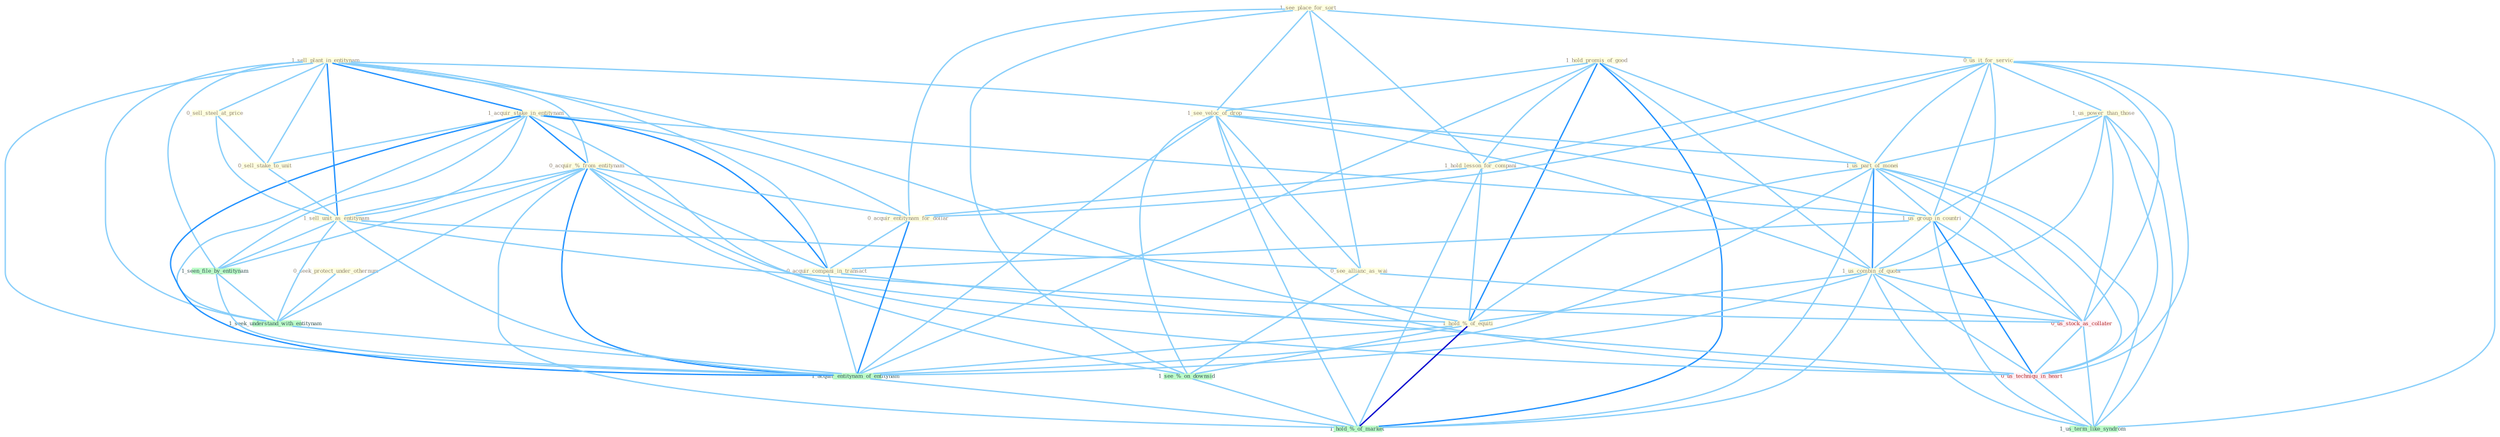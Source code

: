 Graph G{ 
    node
    [shape=polygon,style=filled,width=.5,height=.06,color="#BDFCC9",fixedsize=true,fontsize=4,
    fontcolor="#2f4f4f"];
    {node
    [color="#ffffe0", fontcolor="#8b7d6b"] "1_sell_plant_in_entitynam " "1_hold_promis_of_good " "1_see_place_for_sort " "0_sell_steel_at_price " "0_us_it_for_servic " "0_seek_protect_under_othernum " "1_acquir_stake_in_entitynam " "1_us_power_than_those " "1_see_veloc_of_drop " "1_hold_lesson_for_compani " "0_sell_stake_to_unit " "0_acquir_%_from_entitynam " "1_us_part_of_monei " "1_sell_unit_as_entitynam " "0_see_allianc_as_wai " "1_us_group_in_countri " "1_us_combin_of_quota " "0_acquir_entitynam_for_dollar " "0_acquir_compani_in_transact " "1_hold_%_of_equiti "}
{node [color="#fff0f5", fontcolor="#b22222"] "0_us_stock_as_collater " "0_us_techniqu_in_heart "}
edge [color="#B0E2FF"];

	"1_sell_plant_in_entitynam " -- "0_sell_steel_at_price " [w="1", color="#87cefa" ];
	"1_sell_plant_in_entitynam " -- "1_acquir_stake_in_entitynam " [w="2", color="#1e90ff" , len=0.8];
	"1_sell_plant_in_entitynam " -- "0_sell_stake_to_unit " [w="1", color="#87cefa" ];
	"1_sell_plant_in_entitynam " -- "0_acquir_%_from_entitynam " [w="1", color="#87cefa" ];
	"1_sell_plant_in_entitynam " -- "1_sell_unit_as_entitynam " [w="2", color="#1e90ff" , len=0.8];
	"1_sell_plant_in_entitynam " -- "1_us_group_in_countri " [w="1", color="#87cefa" ];
	"1_sell_plant_in_entitynam " -- "0_acquir_compani_in_transact " [w="1", color="#87cefa" ];
	"1_sell_plant_in_entitynam " -- "1_seen_file_by_entitynam " [w="1", color="#87cefa" ];
	"1_sell_plant_in_entitynam " -- "1_seek_understand_with_entitynam " [w="1", color="#87cefa" ];
	"1_sell_plant_in_entitynam " -- "1_acquir_entitynam_of_entitynam " [w="1", color="#87cefa" ];
	"1_sell_plant_in_entitynam " -- "0_us_techniqu_in_heart " [w="1", color="#87cefa" ];
	"1_hold_promis_of_good " -- "1_see_veloc_of_drop " [w="1", color="#87cefa" ];
	"1_hold_promis_of_good " -- "1_hold_lesson_for_compani " [w="1", color="#87cefa" ];
	"1_hold_promis_of_good " -- "1_us_part_of_monei " [w="1", color="#87cefa" ];
	"1_hold_promis_of_good " -- "1_us_combin_of_quota " [w="1", color="#87cefa" ];
	"1_hold_promis_of_good " -- "1_hold_%_of_equiti " [w="2", color="#1e90ff" , len=0.8];
	"1_hold_promis_of_good " -- "1_acquir_entitynam_of_entitynam " [w="1", color="#87cefa" ];
	"1_hold_promis_of_good " -- "1_hold_%_of_market " [w="2", color="#1e90ff" , len=0.8];
	"1_see_place_for_sort " -- "0_us_it_for_servic " [w="1", color="#87cefa" ];
	"1_see_place_for_sort " -- "1_see_veloc_of_drop " [w="1", color="#87cefa" ];
	"1_see_place_for_sort " -- "1_hold_lesson_for_compani " [w="1", color="#87cefa" ];
	"1_see_place_for_sort " -- "0_see_allianc_as_wai " [w="1", color="#87cefa" ];
	"1_see_place_for_sort " -- "0_acquir_entitynam_for_dollar " [w="1", color="#87cefa" ];
	"1_see_place_for_sort " -- "1_see_%_on_downsid " [w="1", color="#87cefa" ];
	"0_sell_steel_at_price " -- "0_sell_stake_to_unit " [w="1", color="#87cefa" ];
	"0_sell_steel_at_price " -- "1_sell_unit_as_entitynam " [w="1", color="#87cefa" ];
	"0_us_it_for_servic " -- "1_us_power_than_those " [w="1", color="#87cefa" ];
	"0_us_it_for_servic " -- "1_hold_lesson_for_compani " [w="1", color="#87cefa" ];
	"0_us_it_for_servic " -- "1_us_part_of_monei " [w="1", color="#87cefa" ];
	"0_us_it_for_servic " -- "1_us_group_in_countri " [w="1", color="#87cefa" ];
	"0_us_it_for_servic " -- "1_us_combin_of_quota " [w="1", color="#87cefa" ];
	"0_us_it_for_servic " -- "0_acquir_entitynam_for_dollar " [w="1", color="#87cefa" ];
	"0_us_it_for_servic " -- "0_us_stock_as_collater " [w="1", color="#87cefa" ];
	"0_us_it_for_servic " -- "0_us_techniqu_in_heart " [w="1", color="#87cefa" ];
	"0_us_it_for_servic " -- "1_us_term_like_syndrom " [w="1", color="#87cefa" ];
	"0_seek_protect_under_othernum " -- "1_seek_understand_with_entitynam " [w="1", color="#87cefa" ];
	"1_acquir_stake_in_entitynam " -- "0_sell_stake_to_unit " [w="1", color="#87cefa" ];
	"1_acquir_stake_in_entitynam " -- "0_acquir_%_from_entitynam " [w="2", color="#1e90ff" , len=0.8];
	"1_acquir_stake_in_entitynam " -- "1_sell_unit_as_entitynam " [w="1", color="#87cefa" ];
	"1_acquir_stake_in_entitynam " -- "1_us_group_in_countri " [w="1", color="#87cefa" ];
	"1_acquir_stake_in_entitynam " -- "0_acquir_entitynam_for_dollar " [w="1", color="#87cefa" ];
	"1_acquir_stake_in_entitynam " -- "0_acquir_compani_in_transact " [w="2", color="#1e90ff" , len=0.8];
	"1_acquir_stake_in_entitynam " -- "1_seen_file_by_entitynam " [w="1", color="#87cefa" ];
	"1_acquir_stake_in_entitynam " -- "1_seek_understand_with_entitynam " [w="1", color="#87cefa" ];
	"1_acquir_stake_in_entitynam " -- "1_acquir_entitynam_of_entitynam " [w="2", color="#1e90ff" , len=0.8];
	"1_acquir_stake_in_entitynam " -- "0_us_techniqu_in_heart " [w="1", color="#87cefa" ];
	"1_us_power_than_those " -- "1_us_part_of_monei " [w="1", color="#87cefa" ];
	"1_us_power_than_those " -- "1_us_group_in_countri " [w="1", color="#87cefa" ];
	"1_us_power_than_those " -- "1_us_combin_of_quota " [w="1", color="#87cefa" ];
	"1_us_power_than_those " -- "0_us_stock_as_collater " [w="1", color="#87cefa" ];
	"1_us_power_than_those " -- "0_us_techniqu_in_heart " [w="1", color="#87cefa" ];
	"1_us_power_than_those " -- "1_us_term_like_syndrom " [w="1", color="#87cefa" ];
	"1_see_veloc_of_drop " -- "1_us_part_of_monei " [w="1", color="#87cefa" ];
	"1_see_veloc_of_drop " -- "0_see_allianc_as_wai " [w="1", color="#87cefa" ];
	"1_see_veloc_of_drop " -- "1_us_combin_of_quota " [w="1", color="#87cefa" ];
	"1_see_veloc_of_drop " -- "1_hold_%_of_equiti " [w="1", color="#87cefa" ];
	"1_see_veloc_of_drop " -- "1_acquir_entitynam_of_entitynam " [w="1", color="#87cefa" ];
	"1_see_veloc_of_drop " -- "1_see_%_on_downsid " [w="1", color="#87cefa" ];
	"1_see_veloc_of_drop " -- "1_hold_%_of_market " [w="1", color="#87cefa" ];
	"1_hold_lesson_for_compani " -- "0_acquir_entitynam_for_dollar " [w="1", color="#87cefa" ];
	"1_hold_lesson_for_compani " -- "1_hold_%_of_equiti " [w="1", color="#87cefa" ];
	"1_hold_lesson_for_compani " -- "1_hold_%_of_market " [w="1", color="#87cefa" ];
	"0_sell_stake_to_unit " -- "1_sell_unit_as_entitynam " [w="1", color="#87cefa" ];
	"0_acquir_%_from_entitynam " -- "1_sell_unit_as_entitynam " [w="1", color="#87cefa" ];
	"0_acquir_%_from_entitynam " -- "0_acquir_entitynam_for_dollar " [w="1", color="#87cefa" ];
	"0_acquir_%_from_entitynam " -- "0_acquir_compani_in_transact " [w="1", color="#87cefa" ];
	"0_acquir_%_from_entitynam " -- "1_hold_%_of_equiti " [w="1", color="#87cefa" ];
	"0_acquir_%_from_entitynam " -- "1_seen_file_by_entitynam " [w="1", color="#87cefa" ];
	"0_acquir_%_from_entitynam " -- "1_seek_understand_with_entitynam " [w="1", color="#87cefa" ];
	"0_acquir_%_from_entitynam " -- "1_acquir_entitynam_of_entitynam " [w="2", color="#1e90ff" , len=0.8];
	"0_acquir_%_from_entitynam " -- "1_see_%_on_downsid " [w="1", color="#87cefa" ];
	"0_acquir_%_from_entitynam " -- "1_hold_%_of_market " [w="1", color="#87cefa" ];
	"1_us_part_of_monei " -- "1_us_group_in_countri " [w="1", color="#87cefa" ];
	"1_us_part_of_monei " -- "1_us_combin_of_quota " [w="2", color="#1e90ff" , len=0.8];
	"1_us_part_of_monei " -- "1_hold_%_of_equiti " [w="1", color="#87cefa" ];
	"1_us_part_of_monei " -- "0_us_stock_as_collater " [w="1", color="#87cefa" ];
	"1_us_part_of_monei " -- "1_acquir_entitynam_of_entitynam " [w="1", color="#87cefa" ];
	"1_us_part_of_monei " -- "0_us_techniqu_in_heart " [w="1", color="#87cefa" ];
	"1_us_part_of_monei " -- "1_us_term_like_syndrom " [w="1", color="#87cefa" ];
	"1_us_part_of_monei " -- "1_hold_%_of_market " [w="1", color="#87cefa" ];
	"1_sell_unit_as_entitynam " -- "0_see_allianc_as_wai " [w="1", color="#87cefa" ];
	"1_sell_unit_as_entitynam " -- "1_seen_file_by_entitynam " [w="1", color="#87cefa" ];
	"1_sell_unit_as_entitynam " -- "0_us_stock_as_collater " [w="1", color="#87cefa" ];
	"1_sell_unit_as_entitynam " -- "1_seek_understand_with_entitynam " [w="1", color="#87cefa" ];
	"1_sell_unit_as_entitynam " -- "1_acquir_entitynam_of_entitynam " [w="1", color="#87cefa" ];
	"0_see_allianc_as_wai " -- "0_us_stock_as_collater " [w="1", color="#87cefa" ];
	"0_see_allianc_as_wai " -- "1_see_%_on_downsid " [w="1", color="#87cefa" ];
	"1_us_group_in_countri " -- "1_us_combin_of_quota " [w="1", color="#87cefa" ];
	"1_us_group_in_countri " -- "0_acquir_compani_in_transact " [w="1", color="#87cefa" ];
	"1_us_group_in_countri " -- "0_us_stock_as_collater " [w="1", color="#87cefa" ];
	"1_us_group_in_countri " -- "0_us_techniqu_in_heart " [w="2", color="#1e90ff" , len=0.8];
	"1_us_group_in_countri " -- "1_us_term_like_syndrom " [w="1", color="#87cefa" ];
	"1_us_combin_of_quota " -- "1_hold_%_of_equiti " [w="1", color="#87cefa" ];
	"1_us_combin_of_quota " -- "0_us_stock_as_collater " [w="1", color="#87cefa" ];
	"1_us_combin_of_quota " -- "1_acquir_entitynam_of_entitynam " [w="1", color="#87cefa" ];
	"1_us_combin_of_quota " -- "0_us_techniqu_in_heart " [w="1", color="#87cefa" ];
	"1_us_combin_of_quota " -- "1_us_term_like_syndrom " [w="1", color="#87cefa" ];
	"1_us_combin_of_quota " -- "1_hold_%_of_market " [w="1", color="#87cefa" ];
	"0_acquir_entitynam_for_dollar " -- "0_acquir_compani_in_transact " [w="1", color="#87cefa" ];
	"0_acquir_entitynam_for_dollar " -- "1_acquir_entitynam_of_entitynam " [w="2", color="#1e90ff" , len=0.8];
	"0_acquir_compani_in_transact " -- "1_acquir_entitynam_of_entitynam " [w="1", color="#87cefa" ];
	"0_acquir_compani_in_transact " -- "0_us_techniqu_in_heart " [w="1", color="#87cefa" ];
	"1_hold_%_of_equiti " -- "1_acquir_entitynam_of_entitynam " [w="1", color="#87cefa" ];
	"1_hold_%_of_equiti " -- "1_see_%_on_downsid " [w="1", color="#87cefa" ];
	"1_hold_%_of_equiti " -- "1_hold_%_of_market " [w="3", color="#0000cd" , len=0.6];
	"1_seen_file_by_entitynam " -- "1_seek_understand_with_entitynam " [w="1", color="#87cefa" ];
	"1_seen_file_by_entitynam " -- "1_acquir_entitynam_of_entitynam " [w="1", color="#87cefa" ];
	"0_us_stock_as_collater " -- "0_us_techniqu_in_heart " [w="1", color="#87cefa" ];
	"0_us_stock_as_collater " -- "1_us_term_like_syndrom " [w="1", color="#87cefa" ];
	"1_seek_understand_with_entitynam " -- "1_acquir_entitynam_of_entitynam " [w="1", color="#87cefa" ];
	"1_acquir_entitynam_of_entitynam " -- "1_hold_%_of_market " [w="1", color="#87cefa" ];
	"0_us_techniqu_in_heart " -- "1_us_term_like_syndrom " [w="1", color="#87cefa" ];
	"1_see_%_on_downsid " -- "1_hold_%_of_market " [w="1", color="#87cefa" ];
}